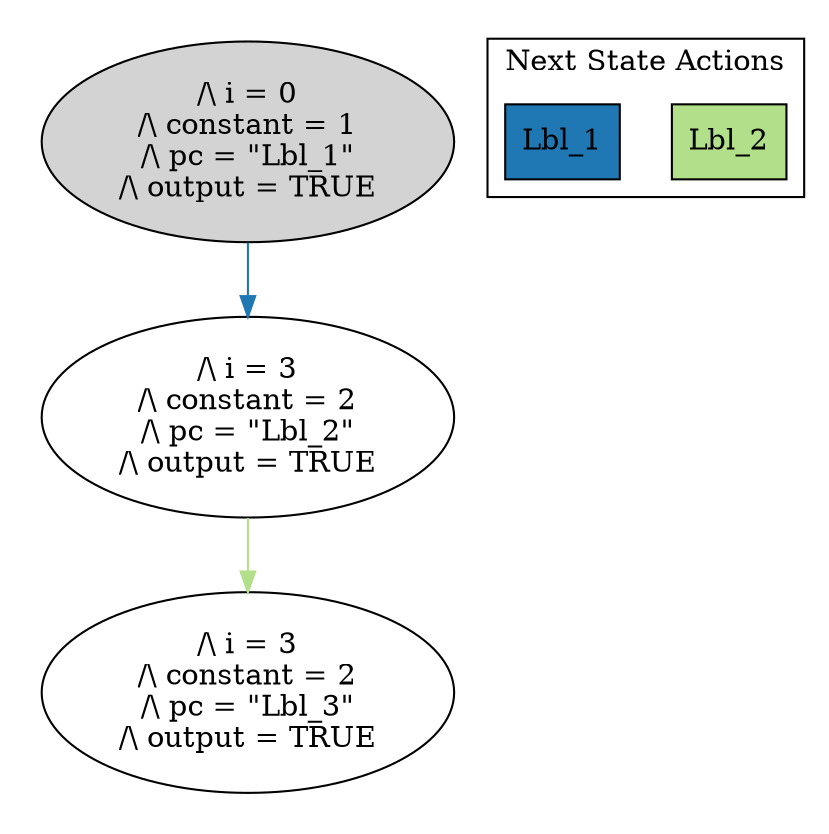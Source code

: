 strict digraph DiskGraph {
edge [colorscheme="paired12"]
nodesep=0.35;
subgraph cluster_graph {
color="white";
-7052034734482348423 [label="/\\ i = 0\n/\\ constant = 1\n/\\ pc = \"Lbl_1\"\n/\\ output = TRUE",style = filled]
-7052034734482348423 -> -6302207343066710526 [label="",color="2",fontcolor="2"];
-6302207343066710526 [label="/\\ i = 3\n/\\ constant = 2\n/\\ pc = \"Lbl_2\"\n/\\ output = TRUE"];
-6302207343066710526 -> 8235958764950060687 [label="",color="3",fontcolor="3"];
8235958764950060687 [label="/\\ i = 3\n/\\ constant = 2\n/\\ pc = \"Lbl_3\"\n/\\ output = TRUE"];
{rank = same; -7052034734482348423;}
{rank = same; -6302207343066710526;}
}
subgraph cluster_legend {graph[style=bold];label = "Next State Actions" style="solid"
node [ labeljust="l",colorscheme="paired12",style=filled,shape=record ]
Lbl_2 [label="Lbl_2",fillcolor=3]
Lbl_1 [label="Lbl_1",fillcolor=2]
}}